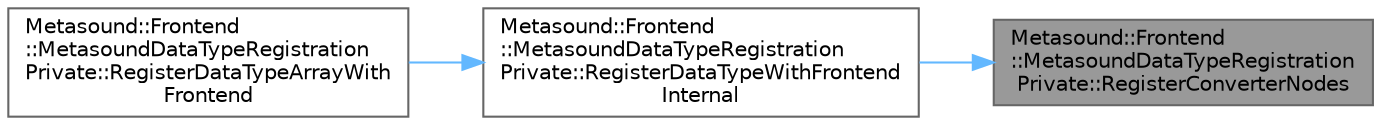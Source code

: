 digraph "Metasound::Frontend::MetasoundDataTypeRegistrationPrivate::RegisterConverterNodes"
{
 // INTERACTIVE_SVG=YES
 // LATEX_PDF_SIZE
  bgcolor="transparent";
  edge [fontname=Helvetica,fontsize=10,labelfontname=Helvetica,labelfontsize=10];
  node [fontname=Helvetica,fontsize=10,shape=box,height=0.2,width=0.4];
  rankdir="RL";
  Node1 [id="Node000001",label="Metasound::Frontend\l::MetasoundDataTypeRegistration\lPrivate::RegisterConverterNodes",height=0.2,width=0.4,color="gray40", fillcolor="grey60", style="filled", fontcolor="black",tooltip=" "];
  Node1 -> Node2 [id="edge1_Node000001_Node000002",dir="back",color="steelblue1",style="solid",tooltip=" "];
  Node2 [id="Node000002",label="Metasound::Frontend\l::MetasoundDataTypeRegistration\lPrivate::RegisterDataTypeWithFrontend\lInternal",height=0.2,width=0.4,color="grey40", fillcolor="white", style="filled",URL="$db/d33/namespaceMetasound_1_1Frontend_1_1MetasoundDataTypeRegistrationPrivate.html#ad2150ac5f95a74ee46e1bde4b05ba373",tooltip="Registers a data type with the MetaSound Frontend."];
  Node2 -> Node3 [id="edge2_Node000002_Node000003",dir="back",color="steelblue1",style="solid",tooltip=" "];
  Node3 [id="Node000003",label="Metasound::Frontend\l::MetasoundDataTypeRegistration\lPrivate::RegisterDataTypeArrayWith\lFrontend",height=0.2,width=0.4,color="grey40", fillcolor="white", style="filled",URL="$db/d33/namespaceMetasound_1_1Frontend_1_1MetasoundDataTypeRegistrationPrivate.html#a3887d9364b83a1031ad743c16652a912",tooltip="Registers an array of a data type with the MetaSound Frontend."];
}

